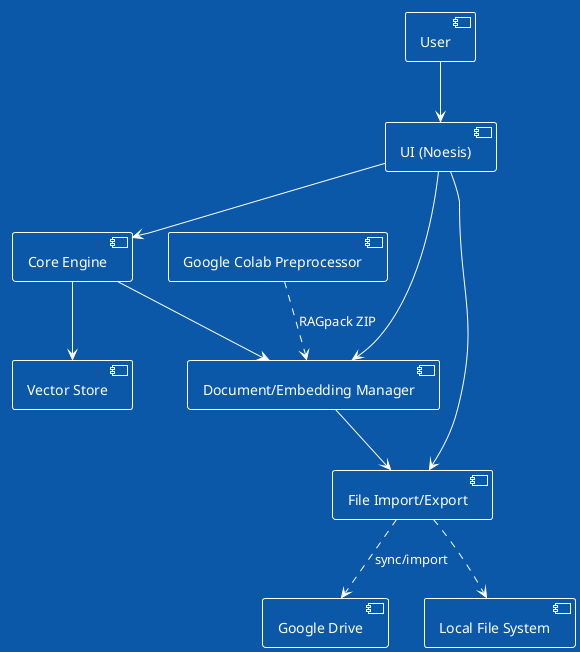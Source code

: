 @startuml
!theme plain
!theme amiga

[User] --> [UI (Noesis)]
[UI (Noesis)] --> [Core Engine]
[UI (Noesis)] --> [Document/Embedding Manager]
[UI (Noesis)] --> [File Import/Export]

[Core Engine] --> [Vector Store]
[Core Engine] --> [Document/Embedding Manager]

[Document/Embedding Manager] --> [File Import/Export]
[File Import/Export] ..> [Google Drive] : sync/import
[File Import/Export] ..> [Local File System]

[Google Colab Preprocessor] ..> [Document/Embedding Manager] : RAGpack ZIP

@enduml